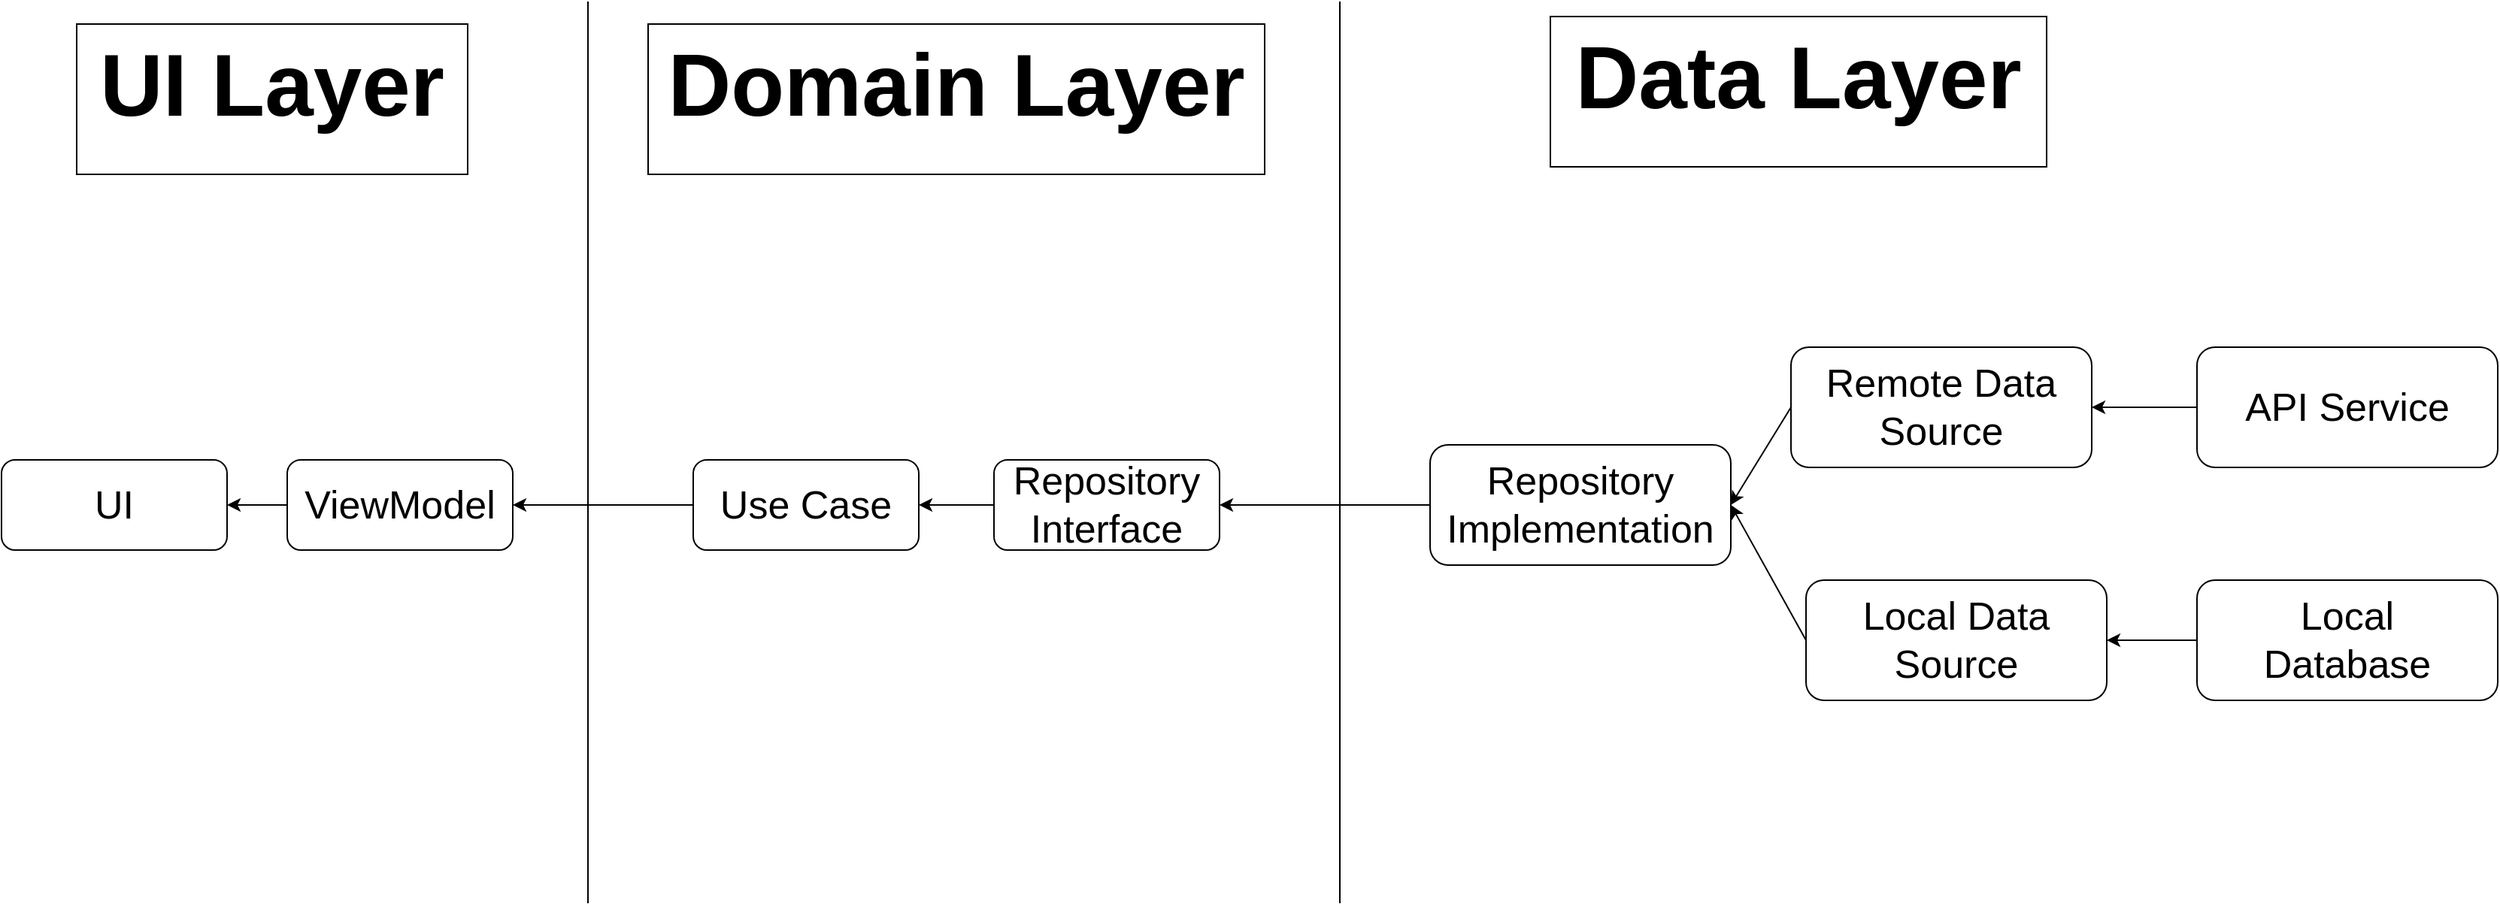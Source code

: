 <mxfile version="20.6.0" type="google" pages="4"><diagram id="3nFQNsSLZoUhxirIz1As" name="Android Architecture"><mxGraphModel grid="1" page="1" gridSize="10" guides="1" tooltips="1" connect="1" arrows="1" fold="1" pageScale="1" pageWidth="850" pageHeight="1100" math="0" shadow="0"><root><mxCell id="0"/><mxCell id="1" parent="0"/><mxCell id="KuasrXVUrfG8kNpGJcP5-1" style="edgeStyle=none;rounded=0;orthogonalLoop=1;jettySize=auto;html=1;entryX=1;entryY=0.5;entryDx=0;entryDy=0;fontSize=58;exitX=0;exitY=0.5;exitDx=0;exitDy=0;" edge="1" parent="1" source="KuasrXVUrfG8kNpGJcP5-13" target="KuasrXVUrfG8kNpGJcP5-12"><mxGeometry relative="1" as="geometry"><mxPoint x="685" y="530.0" as="sourcePoint"/><mxPoint x="630" y="545.0" as="targetPoint"/></mxGeometry></mxCell><mxCell id="KuasrXVUrfG8kNpGJcP5-2" style="edgeStyle=none;rounded=0;orthogonalLoop=1;jettySize=auto;html=1;exitX=0;exitY=0.5;exitDx=0;exitDy=0;" edge="1" parent="1" source="KuasrXVUrfG8kNpGJcP5-16" target="KuasrXVUrfG8kNpGJcP5-15"><mxGeometry relative="1" as="geometry"><mxPoint x="1430.0" y="545.0" as="sourcePoint"/><mxPoint x="1255" y="545.0" as="targetPoint"/></mxGeometry></mxCell><mxCell id="KuasrXVUrfG8kNpGJcP5-3" style="edgeStyle=none;rounded=0;orthogonalLoop=1;jettySize=auto;html=1;exitX=0;exitY=0.5;exitDx=0;exitDy=0;entryX=1;entryY=0.5;entryDx=0;entryDy=0;" edge="1" parent="1" source="KuasrXVUrfG8kNpGJcP5-17" target="KuasrXVUrfG8kNpGJcP5-16"><mxGeometry relative="1" as="geometry"><mxPoint x="1710.0" y="485.0" as="sourcePoint"/><mxPoint x="1710.0" y="545.0" as="targetPoint"/></mxGeometry></mxCell><mxCell id="KuasrXVUrfG8kNpGJcP5-4" style="edgeStyle=none;rounded=0;orthogonalLoop=1;jettySize=auto;html=1;entryX=1;entryY=0.5;entryDx=0;entryDy=0;fontSize=26;exitX=0;exitY=0.5;exitDx=0;exitDy=0;" edge="1" parent="1" source="KuasrXVUrfG8kNpGJcP5-18" target="KuasrXVUrfG8kNpGJcP5-16"><mxGeometry relative="1" as="geometry"><mxPoint x="1710.0" y="619.194" as="sourcePoint"/></mxGeometry></mxCell><mxCell id="KuasrXVUrfG8kNpGJcP5-5" style="edgeStyle=none;rounded=0;orthogonalLoop=1;jettySize=auto;html=1;entryX=1;entryY=0.5;entryDx=0;entryDy=0;exitX=0;exitY=0.5;exitDx=0;exitDy=0;" edge="1" parent="1" source="KuasrXVUrfG8kNpGJcP5-15" target="KuasrXVUrfG8kNpGJcP5-14"><mxGeometry relative="1" as="geometry"><mxPoint x="1215" y="545.0" as="sourcePoint"/><mxPoint x="1180" y="545.0" as="targetPoint"/></mxGeometry></mxCell><mxCell id="KuasrXVUrfG8kNpGJcP5-6" style="edgeStyle=none;rounded=0;orthogonalLoop=1;jettySize=auto;html=1;entryX=1;entryY=0.5;entryDx=0;entryDy=0;exitX=0;exitY=0.5;exitDx=0;exitDy=0;" edge="1" parent="1" source="KuasrXVUrfG8kNpGJcP5-14" target="KuasrXVUrfG8kNpGJcP5-13"><mxGeometry relative="1" as="geometry"><mxPoint x="1000" y="545.0" as="sourcePoint"/><mxPoint x="765" y="530.0" as="targetPoint"/></mxGeometry></mxCell><mxCell id="KuasrXVUrfG8kNpGJcP5-7" value="&lt;h1&gt;&lt;font style=&quot;font-size: 58px;&quot;&gt;Data Layer&lt;/font&gt;&lt;/h1&gt;" style="text;html=1;strokeColor=default;fillColor=default;spacing=5;spacingTop=-20;whiteSpace=wrap;overflow=hidden;rounded=0;align=center;" vertex="1" parent="1"><mxGeometry x="1540" y="220" width="330" height="100" as="geometry"/></mxCell><mxCell id="KuasrXVUrfG8kNpGJcP5-8" value="&lt;h1&gt;&lt;font style=&quot;font-size: 58px;&quot;&gt;Domain Layer&lt;/font&gt;&lt;/h1&gt;" style="text;html=1;strokeColor=default;fillColor=default;spacing=5;spacingTop=-20;whiteSpace=wrap;overflow=hidden;rounded=0;align=center;" vertex="1" parent="1"><mxGeometry x="940" y="225" width="410" height="100" as="geometry"/></mxCell><mxCell id="KuasrXVUrfG8kNpGJcP5-9" value="&lt;h1&gt;&lt;font style=&quot;font-size: 58px;&quot;&gt;UI Layer&lt;/font&gt;&lt;/h1&gt;" style="text;html=1;strokeColor=#000000;fillColor=default;spacing=5;spacingTop=-20;whiteSpace=wrap;overflow=hidden;rounded=0;align=center;" vertex="1" parent="1"><mxGeometry x="560" y="225" width="260" height="100" as="geometry"/></mxCell><mxCell id="KuasrXVUrfG8kNpGJcP5-10" value="" style="endArrow=none;html=1;rounded=0;fontSize=58;" edge="1" parent="1"><mxGeometry width="50" height="50" relative="1" as="geometry"><mxPoint x="1400" y="810" as="sourcePoint"/><mxPoint x="1400" y="210" as="targetPoint"/></mxGeometry></mxCell><mxCell id="KuasrXVUrfG8kNpGJcP5-11" value="" style="endArrow=none;html=1;rounded=0;fontSize=58;" edge="1" parent="1"><mxGeometry width="50" height="50" relative="1" as="geometry"><mxPoint x="900" y="810" as="sourcePoint"/><mxPoint x="900" y="210" as="targetPoint"/></mxGeometry></mxCell><mxCell id="KuasrXVUrfG8kNpGJcP5-12" value="UI" style="rounded=1;whiteSpace=wrap;html=1;strokeColor=#000000;fontSize=26;fillColor=default;" vertex="1" parent="1"><mxGeometry x="510" y="515" width="150" height="60" as="geometry"/></mxCell><mxCell id="KuasrXVUrfG8kNpGJcP5-13" value="ViewModel" style="rounded=1;whiteSpace=wrap;html=1;strokeColor=#000000;fontSize=26;fillColor=default;" vertex="1" parent="1"><mxGeometry x="700" y="515" width="150" height="60" as="geometry"/></mxCell><mxCell id="KuasrXVUrfG8kNpGJcP5-14" value="Use Case" style="rounded=1;whiteSpace=wrap;html=1;strokeColor=#000000;fontSize=26;fillColor=default;" vertex="1" parent="1"><mxGeometry x="970" y="515" width="150" height="60" as="geometry"/></mxCell><mxCell id="KuasrXVUrfG8kNpGJcP5-15" value="Repository&lt;br&gt;Interface" style="rounded=1;whiteSpace=wrap;html=1;strokeColor=#000000;fontSize=26;fillColor=default;" vertex="1" parent="1"><mxGeometry x="1170" y="515" width="150" height="60" as="geometry"/></mxCell><mxCell id="KuasrXVUrfG8kNpGJcP5-16" value="Repository&lt;br&gt;Implementation" style="rounded=1;whiteSpace=wrap;html=1;strokeColor=#000000;fontSize=26;fillColor=default;" vertex="1" parent="1"><mxGeometry x="1460" y="505" width="200" height="80" as="geometry"/></mxCell><mxCell id="KuasrXVUrfG8kNpGJcP5-17" value="Remote Data&lt;br&gt;Source" style="rounded=1;whiteSpace=wrap;html=1;strokeColor=#000000;fontSize=26;fillColor=default;" vertex="1" parent="1"><mxGeometry x="1700" y="440" width="200" height="80" as="geometry"/></mxCell><mxCell id="KuasrXVUrfG8kNpGJcP5-18" value="Local Data&lt;br&gt;Source" style="rounded=1;whiteSpace=wrap;html=1;strokeColor=#000000;fontSize=26;fillColor=default;" vertex="1" parent="1"><mxGeometry x="1710" y="595" width="200" height="80" as="geometry"/></mxCell><mxCell id="KuasrXVUrfG8kNpGJcP5-19" style="edgeStyle=none;rounded=0;orthogonalLoop=1;jettySize=auto;html=1;entryX=1;entryY=0.5;entryDx=0;entryDy=0;fontSize=26;" edge="1" parent="1" source="KuasrXVUrfG8kNpGJcP5-20" target="KuasrXVUrfG8kNpGJcP5-17"><mxGeometry relative="1" as="geometry"/></mxCell><mxCell id="KuasrXVUrfG8kNpGJcP5-20" value="API Service" style="rounded=1;whiteSpace=wrap;html=1;strokeColor=#000000;fontSize=26;fillColor=default;" vertex="1" parent="1"><mxGeometry x="1970" y="440" width="200" height="80" as="geometry"/></mxCell><mxCell id="KuasrXVUrfG8kNpGJcP5-21" style="edgeStyle=none;rounded=0;orthogonalLoop=1;jettySize=auto;html=1;entryX=1;entryY=0.5;entryDx=0;entryDy=0;fontSize=26;" edge="1" parent="1" source="KuasrXVUrfG8kNpGJcP5-22" target="KuasrXVUrfG8kNpGJcP5-18"><mxGeometry relative="1" as="geometry"/></mxCell><mxCell id="KuasrXVUrfG8kNpGJcP5-22" value="Local&lt;br&gt;Database" style="rounded=1;whiteSpace=wrap;html=1;strokeColor=#000000;fontSize=26;fillColor=default;" vertex="1" parent="1"><mxGeometry x="1970" y="595" width="200" height="80" as="geometry"/></mxCell></root></mxGraphModel></diagram><diagram id="nq_19GHswJoDbSa63VZk" name="Model Architecture"><mxGraphModel grid="1" page="1" gridSize="10" guides="1" tooltips="1" connect="1" arrows="1" fold="1" pageScale="1" pageWidth="850" pageHeight="1100" math="0" shadow="0"><root><mxCell id="0"/><mxCell id="1" parent="0"/><mxCell id="N2jW1tipAxVNZnQ4aYj--47" value="" style="rounded=0;whiteSpace=wrap;html=1;fillColor=none;dashed=1;" vertex="1" parent="1"><mxGeometry x="920" y="964.86" width="316.44" height="340.09" as="geometry"/></mxCell><mxCell id="N2jW1tipAxVNZnQ4aYj--46" value="" style="rounded=0;whiteSpace=wrap;html=1;fillColor=none;dashed=1;" vertex="1" parent="1"><mxGeometry x="1020" y="130" width="530" height="750" as="geometry"/></mxCell><mxCell id="N2jW1tipAxVNZnQ4aYj--24" value="" style="rounded=0;whiteSpace=wrap;html=1;fillColor=none;dashed=1;" vertex="1" parent="1"><mxGeometry x="1310" y="964.86" width="310" height="210.41" as="geometry"/></mxCell><mxCell id="JbDEbA-QfZxwFXsBTvo8-7" style="edgeStyle=orthogonalEdgeStyle;rounded=0;orthogonalLoop=1;jettySize=auto;html=1;" edge="1" parent="1" source="GXD-idmvTKtDOJkzDBPW-52" target="GXD-idmvTKtDOJkzDBPW-53"><mxGeometry relative="1" as="geometry"/></mxCell><mxCell id="GXD-idmvTKtDOJkzDBPW-52" value="Stopword Removal" style="rounded=0;whiteSpace=wrap;html=1;strokeColor=#000000;fontSize=20;fillColor=default;" vertex="1" parent="1"><mxGeometry x="1195" y="620" width="190" height="40" as="geometry"/></mxCell><mxCell id="N2jW1tipAxVNZnQ4aYj--44" style="edgeStyle=orthogonalEdgeStyle;rounded=0;orthogonalLoop=1;jettySize=auto;html=1;entryX=0.5;entryY=0;entryDx=0;entryDy=0;" edge="1" parent="1" source="GXD-idmvTKtDOJkzDBPW-53" target="N2jW1tipAxVNZnQ4aYj--2"><mxGeometry relative="1" as="geometry"/></mxCell><mxCell id="GXD-idmvTKtDOJkzDBPW-53" value="Stemming" style="rounded=0;whiteSpace=wrap;html=1;strokeColor=#000000;fontSize=20;fillColor=default;" vertex="1" parent="1"><mxGeometry x="1235" y="680" width="110" height="40" as="geometry"/></mxCell><mxCell id="N2jW1tipAxVNZnQ4aYj--34" style="edgeStyle=orthogonalEdgeStyle;rounded=0;orthogonalLoop=1;jettySize=auto;html=1;entryX=0.5;entryY=0;entryDx=0;entryDy=0;" edge="1" parent="1" source="GXD-idmvTKtDOJkzDBPW-54" target="N2jW1tipAxVNZnQ4aYj--28"><mxGeometry relative="1" as="geometry"/></mxCell><mxCell id="GXD-idmvTKtDOJkzDBPW-54" value="&lt;font style=&quot;font-size: 20px;&quot;&gt;Casefolding&lt;/font&gt;" style="rounded=0;whiteSpace=wrap;html=1;strokeColor=#000000;fontSize=26;fillColor=default;" vertex="1" parent="1"><mxGeometry x="1225" y="140" width="130" height="40" as="geometry"/></mxCell><mxCell id="N2jW1tipAxVNZnQ4aYj--43" style="edgeStyle=orthogonalEdgeStyle;rounded=0;orthogonalLoop=1;jettySize=auto;html=1;entryX=0.5;entryY=0;entryDx=0;entryDy=0;" edge="1" parent="1" source="GXD-idmvTKtDOJkzDBPW-67" target="GXD-idmvTKtDOJkzDBPW-52"><mxGeometry relative="1" as="geometry"/></mxCell><mxCell id="GXD-idmvTKtDOJkzDBPW-67" value="Tokenizing" style="rounded=0;whiteSpace=wrap;html=1;strokeColor=#000000;fontSize=20;fillColor=default;" vertex="1" parent="1"><mxGeometry x="1215" y="560" width="150" height="40" as="geometry"/></mxCell><mxCell id="JbDEbA-QfZxwFXsBTvo8-3" style="edgeStyle=orthogonalEdgeStyle;rounded=0;orthogonalLoop=1;jettySize=auto;html=1;entryX=0.5;entryY=0;entryDx=0;entryDy=0;" edge="1" parent="1" source="JbDEbA-QfZxwFXsBTvo8-1" target="GXD-idmvTKtDOJkzDBPW-54"><mxGeometry relative="1" as="geometry"><mxPoint x="1290" y="210" as="targetPoint"/></mxGeometry></mxCell><mxCell id="JbDEbA-QfZxwFXsBTvo8-1" value="Dataset Teks" style="rounded=0;whiteSpace=wrap;html=1;strokeColor=#000000;fontSize=20;fillColor=default;" vertex="1" parent="1"><mxGeometry x="1220" y="80" width="140" height="40" as="geometry"/></mxCell><mxCell id="JbDEbA-QfZxwFXsBTvo8-12" value="Preprocessing" style="text;html=1;strokeColor=none;fillColor=none;align=center;verticalAlign=middle;whiteSpace=wrap;rounded=0;fontSize=18;" vertex="1" parent="1"><mxGeometry x="1048.22" y="160" width="110" height="30" as="geometry"/></mxCell><mxCell id="N2jW1tipAxVNZnQ4aYj--45" style="edgeStyle=orthogonalEdgeStyle;rounded=0;orthogonalLoop=1;jettySize=auto;html=1;entryX=0.5;entryY=0;entryDx=0;entryDy=0;" edge="1" parent="1" source="N2jW1tipAxVNZnQ4aYj--2" target="N2jW1tipAxVNZnQ4aYj--3"><mxGeometry relative="1" as="geometry"/></mxCell><mxCell id="N2jW1tipAxVNZnQ4aYj--2" value="Text To Sequence" style="rounded=0;whiteSpace=wrap;html=1;strokeColor=#000000;fontSize=20;fillColor=default;" vertex="1" parent="1"><mxGeometry x="1200" y="740" width="180" height="40" as="geometry"/></mxCell><mxCell id="N2jW1tipAxVNZnQ4aYj--53" value="&lt;font style=&quot;font-size: 18px;&quot;&gt;Pelatihan&lt;/font&gt;" style="edgeStyle=orthogonalEdgeStyle;rounded=0;orthogonalLoop=1;jettySize=auto;html=1;fontSize=20;entryX=0.5;entryY=0;entryDx=0;entryDy=0;" edge="1" parent="1" source="N2jW1tipAxVNZnQ4aYj--3" target="GXD-idmvTKtDOJkzDBPW-55"><mxGeometry x="-0.005" y="-10" relative="1" as="geometry"><mxPoint x="1100" y="940" as="targetPoint"/><Array as="points"><mxPoint x="1290" y="910"/><mxPoint x="1078" y="910"/></Array><mxPoint as="offset"/></mxGeometry></mxCell><mxCell id="N2jW1tipAxVNZnQ4aYj--54" value="Pengujian" style="edgeStyle=orthogonalEdgeStyle;rounded=0;orthogonalLoop=1;jettySize=auto;html=1;fontSize=18;exitX=0.5;exitY=1;exitDx=0;exitDy=0;" edge="1" parent="1" source="N2jW1tipAxVNZnQ4aYj--3" target="N2jW1tipAxVNZnQ4aYj--8"><mxGeometry x="-0.001" y="10" relative="1" as="geometry"><Array as="points"><mxPoint x="1290" y="910"/><mxPoint x="1505" y="910"/></Array><mxPoint as="offset"/></mxGeometry></mxCell><mxCell id="N2jW1tipAxVNZnQ4aYj--3" value="Padding Sequence" style="rounded=0;whiteSpace=wrap;html=1;strokeColor=#000000;fontSize=20;fillColor=default;" vertex="1" parent="1"><mxGeometry x="1195" y="810" width="190" height="40" as="geometry"/></mxCell><mxCell id="N2jW1tipAxVNZnQ4aYj--15" style="edgeStyle=orthogonalEdgeStyle;rounded=0;orthogonalLoop=1;jettySize=auto;html=1;" edge="1" parent="1" source="N2jW1tipAxVNZnQ4aYj--8" target="N2jW1tipAxVNZnQ4aYj--14"><mxGeometry relative="1" as="geometry"/></mxCell><mxCell id="N2jW1tipAxVNZnQ4aYj--8" value="&lt;font style=&quot;font-size: 20px;&quot;&gt;Analisis Sentimen&lt;br&gt;Menggunakan Model&lt;/font&gt;" style="rounded=0;whiteSpace=wrap;html=1;strokeColor=#000000;fontSize=26;fillColor=default;" vertex="1" parent="1"><mxGeometry x="1360" y="980.06" width="210" height="80" as="geometry"/></mxCell><mxCell id="N2jW1tipAxVNZnQ4aYj--50" style="edgeStyle=orthogonalEdgeStyle;rounded=0;orthogonalLoop=1;jettySize=auto;html=1;entryX=0.5;entryY=0;entryDx=0;entryDy=0;fontSize=18;" edge="1" parent="1" source="N2jW1tipAxVNZnQ4aYj--14" target="N2jW1tipAxVNZnQ4aYj--25"><mxGeometry relative="1" as="geometry"/></mxCell><mxCell id="N2jW1tipAxVNZnQ4aYj--14" value="&lt;font style=&quot;font-size: 20px;&quot;&gt;Hasil&lt;br&gt;Klasifikasi&lt;/font&gt;" style="rounded=0;whiteSpace=wrap;html=1;strokeColor=#000000;fontSize=26;fillColor=default;" vertex="1" parent="1"><mxGeometry x="1410" y="1090.06" width="110" height="80" as="geometry"/></mxCell><mxCell id="N2jW1tipAxVNZnQ4aYj--25" value="&lt;font style=&quot;font-size: 20px;&quot;&gt;Selesai&lt;/font&gt;" style="rounded=0;whiteSpace=wrap;html=1;strokeColor=#000000;fontSize=26;fillColor=default;" vertex="1" parent="1"><mxGeometry x="1420" y="1215.15" width="90" height="40" as="geometry"/></mxCell><mxCell id="N2jW1tipAxVNZnQ4aYj--37" style="edgeStyle=orthogonalEdgeStyle;rounded=0;orthogonalLoop=1;jettySize=auto;html=1;entryX=0.5;entryY=0;entryDx=0;entryDy=0;" edge="1" parent="1" source="N2jW1tipAxVNZnQ4aYj--28" target="N2jW1tipAxVNZnQ4aYj--29"><mxGeometry relative="1" as="geometry"/></mxCell><mxCell id="N2jW1tipAxVNZnQ4aYj--28" value="&lt;font style=&quot;font-size: 20px;&quot;&gt;URL Removal&lt;/font&gt;" style="rounded=0;whiteSpace=wrap;html=1;strokeColor=#000000;fontSize=26;fillColor=default;" vertex="1" parent="1"><mxGeometry x="1215" y="201" width="150" height="40" as="geometry"/></mxCell><mxCell id="N2jW1tipAxVNZnQ4aYj--38" style="edgeStyle=orthogonalEdgeStyle;rounded=0;orthogonalLoop=1;jettySize=auto;html=1;entryX=0.5;entryY=0;entryDx=0;entryDy=0;" edge="1" parent="1" source="N2jW1tipAxVNZnQ4aYj--29" target="N2jW1tipAxVNZnQ4aYj--30"><mxGeometry relative="1" as="geometry"/></mxCell><mxCell id="N2jW1tipAxVNZnQ4aYj--29" value="&lt;font style=&quot;font-size: 20px;&quot;&gt;Emoticon Removal&lt;/font&gt;" style="rounded=0;whiteSpace=wrap;html=1;strokeColor=#000000;fontSize=26;fillColor=default;" vertex="1" parent="1"><mxGeometry x="1195" y="260" width="190" height="40" as="geometry"/></mxCell><mxCell id="N2jW1tipAxVNZnQ4aYj--39" style="edgeStyle=orthogonalEdgeStyle;rounded=0;orthogonalLoop=1;jettySize=auto;html=1;entryX=0.5;entryY=0;entryDx=0;entryDy=0;" edge="1" parent="1" source="N2jW1tipAxVNZnQ4aYj--30" target="N2jW1tipAxVNZnQ4aYj--31"><mxGeometry relative="1" as="geometry"/></mxCell><mxCell id="N2jW1tipAxVNZnQ4aYj--30" value="&lt;font style=&quot;font-size: 20px;&quot;&gt;Number Removal&lt;/font&gt;" style="rounded=0;whiteSpace=wrap;html=1;strokeColor=#000000;fontSize=26;fillColor=default;" vertex="1" parent="1"><mxGeometry x="1200" y="320" width="180" height="40" as="geometry"/></mxCell><mxCell id="N2jW1tipAxVNZnQ4aYj--40" style="edgeStyle=orthogonalEdgeStyle;rounded=0;orthogonalLoop=1;jettySize=auto;html=1;entryX=0.5;entryY=0;entryDx=0;entryDy=0;" edge="1" parent="1" source="N2jW1tipAxVNZnQ4aYj--31" target="N2jW1tipAxVNZnQ4aYj--32"><mxGeometry relative="1" as="geometry"/></mxCell><mxCell id="N2jW1tipAxVNZnQ4aYj--31" value="Punctuation Removal" style="rounded=0;whiteSpace=wrap;html=1;strokeColor=#000000;fontSize=20;fillColor=default;" vertex="1" parent="1"><mxGeometry x="1185" y="380" width="210" height="40" as="geometry"/></mxCell><mxCell id="N2jW1tipAxVNZnQ4aYj--41" style="edgeStyle=orthogonalEdgeStyle;rounded=0;orthogonalLoop=1;jettySize=auto;html=1;entryX=0.5;entryY=0;entryDx=0;entryDy=0;" edge="1" parent="1" source="N2jW1tipAxVNZnQ4aYj--32" target="N2jW1tipAxVNZnQ4aYj--33"><mxGeometry relative="1" as="geometry"/></mxCell><mxCell id="N2jW1tipAxVNZnQ4aYj--32" value="Expressive Lengthening" style="rounded=0;whiteSpace=wrap;html=1;strokeColor=#000000;fontSize=20;fillColor=default;" vertex="1" parent="1"><mxGeometry x="1170" y="440" width="240" height="40" as="geometry"/></mxCell><mxCell id="N2jW1tipAxVNZnQ4aYj--42" style="edgeStyle=orthogonalEdgeStyle;rounded=0;orthogonalLoop=1;jettySize=auto;html=1;entryX=0.5;entryY=0;entryDx=0;entryDy=0;" edge="1" parent="1" source="N2jW1tipAxVNZnQ4aYj--33" target="GXD-idmvTKtDOJkzDBPW-67"><mxGeometry relative="1" as="geometry"/></mxCell><mxCell id="N2jW1tipAxVNZnQ4aYj--33" value="Colloquial Handling" style="rounded=0;whiteSpace=wrap;html=1;strokeColor=#000000;fontSize=20;fillColor=default;" vertex="1" parent="1"><mxGeometry x="1190" y="500" width="200" height="40" as="geometry"/></mxCell><mxCell id="GXD-idmvTKtDOJkzDBPW-55" value="word2vec" style="rounded=0;whiteSpace=wrap;html=1;strokeColor=#000000;fontSize=20;fillColor=default;" vertex="1" parent="1"><mxGeometry x="1013.22" y="989.77" width="130" height="40" as="geometry"/></mxCell><mxCell id="GXD-idmvTKtDOJkzDBPW-63" value="&lt;font style=&quot;font-size: 20px;&quot;&gt;CNN&lt;/font&gt;" style="rounded=0;whiteSpace=wrap;html=1;strokeColor=#000000;fontSize=26;fillColor=default;" vertex="1" parent="1"><mxGeometry x="1038.22" y="1044.86" width="80" height="40" as="geometry"/></mxCell><mxCell id="GXD-idmvTKtDOJkzDBPW-64" style="edgeStyle=none;rounded=0;orthogonalLoop=1;jettySize=auto;html=1;fontSize=26;" edge="1" parent="1" source="GXD-idmvTKtDOJkzDBPW-55" target="GXD-idmvTKtDOJkzDBPW-63"><mxGeometry relative="1" as="geometry"/></mxCell><mxCell id="N2jW1tipAxVNZnQ4aYj--49" style="edgeStyle=orthogonalEdgeStyle;rounded=0;orthogonalLoop=1;jettySize=auto;html=1;entryX=0;entryY=0.5;entryDx=0;entryDy=0;fontSize=18;" edge="1" parent="1" source="N2jW1tipAxVNZnQ4aYj--20" target="N2jW1tipAxVNZnQ4aYj--8"><mxGeometry relative="1" as="geometry"/></mxCell><mxCell id="N2jW1tipAxVNZnQ4aYj--20" value="&lt;font style=&quot;font-size: 20px;&quot;&gt;Model Pembelajaran&lt;/font&gt;" style="strokeWidth=2;html=1;shape=mxgraph.flowchart.database;whiteSpace=wrap;fillColor=default;" vertex="1" parent="1"><mxGeometry x="998.22" y="1109.77" width="160" height="160" as="geometry"/></mxCell><mxCell id="GXD-idmvTKtDOJkzDBPW-66" style="edgeStyle=none;rounded=0;orthogonalLoop=1;jettySize=auto;html=1;entryX=0.5;entryY=0;entryDx=0;entryDy=0;fontSize=26;entryPerimeter=0;" edge="1" parent="1" source="GXD-idmvTKtDOJkzDBPW-63" target="N2jW1tipAxVNZnQ4aYj--20"><mxGeometry relative="1" as="geometry"><mxPoint x="1078.22" y="1204.81" as="targetPoint"/></mxGeometry></mxCell></root></mxGraphModel></diagram><diagram name="Shortened Model Architecture" id="lMharc-oizltROXtsVeL"><mxGraphModel grid="1" page="1" gridSize="10" guides="1" tooltips="1" connect="1" arrows="1" fold="1" pageScale="1" pageWidth="850" pageHeight="1100" math="0" shadow="0"><root><mxCell id="V4ddoG8YjWDoF6jbBKIO-0"/><mxCell id="V4ddoG8YjWDoF6jbBKIO-1" parent="V4ddoG8YjWDoF6jbBKIO-0"/><mxCell id="V4ddoG8YjWDoF6jbBKIO-2" value="" style="rounded=0;whiteSpace=wrap;html=1;fillColor=none;dashed=1;" vertex="1" parent="V4ddoG8YjWDoF6jbBKIO-1"><mxGeometry x="1010" y="272.67" width="236.44" height="315.02" as="geometry"/></mxCell><mxCell id="V4ddoG8YjWDoF6jbBKIO-4" value="" style="rounded=0;whiteSpace=wrap;html=1;fillColor=none;dashed=1;" vertex="1" parent="V4ddoG8YjWDoF6jbBKIO-1"><mxGeometry x="1300" y="270" width="310" height="210.41" as="geometry"/></mxCell><mxCell id="V4ddoG8YjWDoF6jbBKIO-13" style="edgeStyle=orthogonalEdgeStyle;rounded=0;orthogonalLoop=1;jettySize=auto;html=1;entryX=0.5;entryY=0;entryDx=0;entryDy=0;" edge="1" parent="V4ddoG8YjWDoF6jbBKIO-1" source="V4ddoG8YjWDoF6jbBKIO-14" target="je722tmDNsvVfU3LgVEe-0"><mxGeometry relative="1" as="geometry"><mxPoint x="1290" y="140" as="targetPoint"/></mxGeometry></mxCell><mxCell id="V4ddoG8YjWDoF6jbBKIO-14" value="Dataset Teks" style="rounded=0;whiteSpace=wrap;html=1;strokeColor=#000000;fontSize=20;fillColor=default;" vertex="1" parent="V4ddoG8YjWDoF6jbBKIO-1"><mxGeometry x="1220" y="80" width="140" height="40" as="geometry"/></mxCell><mxCell id="V4ddoG8YjWDoF6jbBKIO-21" style="edgeStyle=orthogonalEdgeStyle;rounded=0;orthogonalLoop=1;jettySize=auto;html=1;" edge="1" parent="V4ddoG8YjWDoF6jbBKIO-1" source="V4ddoG8YjWDoF6jbBKIO-22" target="V4ddoG8YjWDoF6jbBKIO-24"><mxGeometry relative="1" as="geometry"/></mxCell><mxCell id="V4ddoG8YjWDoF6jbBKIO-22" value="&lt;font style=&quot;font-size: 20px;&quot;&gt;Analisis Sentimen&lt;br&gt;Menggunakan Model&lt;/font&gt;" style="rounded=0;whiteSpace=wrap;html=1;strokeColor=#000000;fontSize=26;fillColor=default;" vertex="1" parent="V4ddoG8YjWDoF6jbBKIO-1"><mxGeometry x="1350" y="280.18" width="210" height="80" as="geometry"/></mxCell><mxCell id="V4ddoG8YjWDoF6jbBKIO-23" style="edgeStyle=orthogonalEdgeStyle;rounded=0;orthogonalLoop=1;jettySize=auto;html=1;entryX=0.5;entryY=0;entryDx=0;entryDy=0;fontSize=18;" edge="1" parent="V4ddoG8YjWDoF6jbBKIO-1" source="V4ddoG8YjWDoF6jbBKIO-24" target="V4ddoG8YjWDoF6jbBKIO-25"><mxGeometry relative="1" as="geometry"/></mxCell><mxCell id="V4ddoG8YjWDoF6jbBKIO-24" value="&lt;font style=&quot;font-size: 20px;&quot;&gt;Hasil&lt;br&gt;Klasifikasi&lt;/font&gt;" style="rounded=0;whiteSpace=wrap;html=1;strokeColor=#000000;fontSize=26;fillColor=default;" vertex="1" parent="V4ddoG8YjWDoF6jbBKIO-1"><mxGeometry x="1400" y="390.18" width="110" height="80" as="geometry"/></mxCell><mxCell id="V4ddoG8YjWDoF6jbBKIO-25" value="&lt;font style=&quot;font-size: 20px;&quot;&gt;Selesai&lt;/font&gt;" style="rounded=0;whiteSpace=wrap;html=1;strokeColor=#000000;fontSize=26;fillColor=default;" vertex="1" parent="V4ddoG8YjWDoF6jbBKIO-1"><mxGeometry x="1410" y="515.27" width="90" height="40" as="geometry"/></mxCell><mxCell id="V4ddoG8YjWDoF6jbBKIO-38" value="word2vec" style="rounded=0;whiteSpace=wrap;html=1;strokeColor=#000000;fontSize=20;fillColor=default;" vertex="1" parent="V4ddoG8YjWDoF6jbBKIO-1"><mxGeometry x="1063.22" y="289.89" width="130" height="40" as="geometry"/></mxCell><mxCell id="V4ddoG8YjWDoF6jbBKIO-39" value="&lt;font style=&quot;font-size: 20px;&quot;&gt;CNN&lt;/font&gt;" style="rounded=0;whiteSpace=wrap;html=1;strokeColor=#000000;fontSize=26;fillColor=default;" vertex="1" parent="V4ddoG8YjWDoF6jbBKIO-1"><mxGeometry x="1088.22" y="344.98" width="80" height="40" as="geometry"/></mxCell><mxCell id="V4ddoG8YjWDoF6jbBKIO-40" style="edgeStyle=none;rounded=0;orthogonalLoop=1;jettySize=auto;html=1;fontSize=26;" edge="1" parent="V4ddoG8YjWDoF6jbBKIO-1" source="V4ddoG8YjWDoF6jbBKIO-38" target="V4ddoG8YjWDoF6jbBKIO-39"><mxGeometry relative="1" as="geometry"/></mxCell><mxCell id="V4ddoG8YjWDoF6jbBKIO-41" style="edgeStyle=orthogonalEdgeStyle;rounded=0;orthogonalLoop=1;jettySize=auto;html=1;entryX=0;entryY=0.5;entryDx=0;entryDy=0;fontSize=18;" edge="1" parent="V4ddoG8YjWDoF6jbBKIO-1" source="V4ddoG8YjWDoF6jbBKIO-42" target="V4ddoG8YjWDoF6jbBKIO-22"><mxGeometry relative="1" as="geometry"/></mxCell><mxCell id="V4ddoG8YjWDoF6jbBKIO-42" value="&lt;font style=&quot;font-size: 20px;&quot;&gt;Model Pembelajaran&lt;/font&gt;" style="strokeWidth=2;html=1;shape=mxgraph.flowchart.database;whiteSpace=wrap;fillColor=default;" vertex="1" parent="V4ddoG8YjWDoF6jbBKIO-1"><mxGeometry x="1048.22" y="409.89" width="160" height="160" as="geometry"/></mxCell><mxCell id="V4ddoG8YjWDoF6jbBKIO-43" style="edgeStyle=none;rounded=0;orthogonalLoop=1;jettySize=auto;html=1;entryX=0.5;entryY=0;entryDx=0;entryDy=0;fontSize=26;entryPerimeter=0;" edge="1" parent="V4ddoG8YjWDoF6jbBKIO-1" source="V4ddoG8YjWDoF6jbBKIO-39" target="V4ddoG8YjWDoF6jbBKIO-42"><mxGeometry relative="1" as="geometry"><mxPoint x="1128.22" y="504.93" as="targetPoint"/></mxGeometry></mxCell><mxCell id="je722tmDNsvVfU3LgVEe-5" style="edgeStyle=orthogonalEdgeStyle;rounded=0;orthogonalLoop=1;jettySize=auto;html=1;entryX=0.5;entryY=0;entryDx=0;entryDy=0;exitX=0.5;exitY=1;exitDx=0;exitDy=0;" edge="1" parent="V4ddoG8YjWDoF6jbBKIO-1" source="je722tmDNsvVfU3LgVEe-0" target="V4ddoG8YjWDoF6jbBKIO-38"><mxGeometry relative="1" as="geometry"/></mxCell><mxCell id="je722tmDNsvVfU3LgVEe-6" value="Pelatihan" style="edgeLabel;html=1;align=center;verticalAlign=middle;resizable=0;points=[];fontSize=18;" connectable="0" vertex="1" parent="je722tmDNsvVfU3LgVEe-5"><mxGeometry x="0.108" y="-3" relative="1" as="geometry"><mxPoint x="36" y="-17" as="offset"/></mxGeometry></mxCell><mxCell id="NnUzuPGNTQU_2GeUUvth-0" style="edgeStyle=orthogonalEdgeStyle;rounded=0;orthogonalLoop=1;jettySize=auto;html=1;" edge="1" parent="V4ddoG8YjWDoF6jbBKIO-1" source="je722tmDNsvVfU3LgVEe-0" target="V4ddoG8YjWDoF6jbBKIO-22"><mxGeometry relative="1" as="geometry"/></mxCell><mxCell id="NnUzuPGNTQU_2GeUUvth-1" value="Pengujian" style="edgeLabel;html=1;align=center;verticalAlign=middle;resizable=0;points=[];fontSize=18;" connectable="0" vertex="1" parent="NnUzuPGNTQU_2GeUUvth-0"><mxGeometry x="-0.214" y="4" relative="1" as="geometry"><mxPoint x="5" y="-11" as="offset"/></mxGeometry></mxCell><mxCell id="je722tmDNsvVfU3LgVEe-0" value="Preprocessing" style="rounded=0;whiteSpace=wrap;html=1;strokeColor=#000000;fontSize=20;fillColor=default;" vertex="1" parent="V4ddoG8YjWDoF6jbBKIO-1"><mxGeometry x="1215" y="150" width="150" height="40" as="geometry"/></mxCell></root></mxGraphModel></diagram><diagram id="q1mZ23ILvdkMKhQG3WyA" name="System Architecture"><mxGraphModel grid="1" page="1" gridSize="10" guides="1" tooltips="1" connect="1" arrows="1" fold="1" pageScale="1" pageWidth="850" pageHeight="1100" math="0" shadow="0"><root><mxCell id="0"/><mxCell id="1" parent="0"/><mxCell id="6frd028VoAeKJ7b8cc9U-1" value="Aplikasi Android" style="rounded=0;whiteSpace=wrap;html=1;strokeColor=#000000;fontSize=26;fillColor=none;" vertex="1" parent="1"><mxGeometry x="220" y="290" width="280" height="80" as="geometry"/></mxCell></root></mxGraphModel></diagram></mxfile>